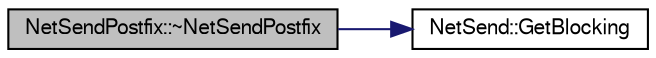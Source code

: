 digraph G
{
  edge [fontname="FreeSans",fontsize="10",labelfontname="FreeSans",labelfontsize="10"];
  node [fontname="FreeSans",fontsize="10",shape=record];
  rankdir=LR;
  Node1 [label="NetSendPostfix::~NetSendPostfix",height=0.2,width=0.4,color="black", fillcolor="grey75", style="filled" fontcolor="black"];
  Node1 -> Node2 [color="midnightblue",fontsize="10",style="solid",fontname="FreeSans"];
  Node2 [label="NetSend::GetBlocking",height=0.2,width=0.4,color="black", fillcolor="white", style="filled",URL="$class_net_send.html#ace80cefc54caa8224aad78779a81c400"];
}
